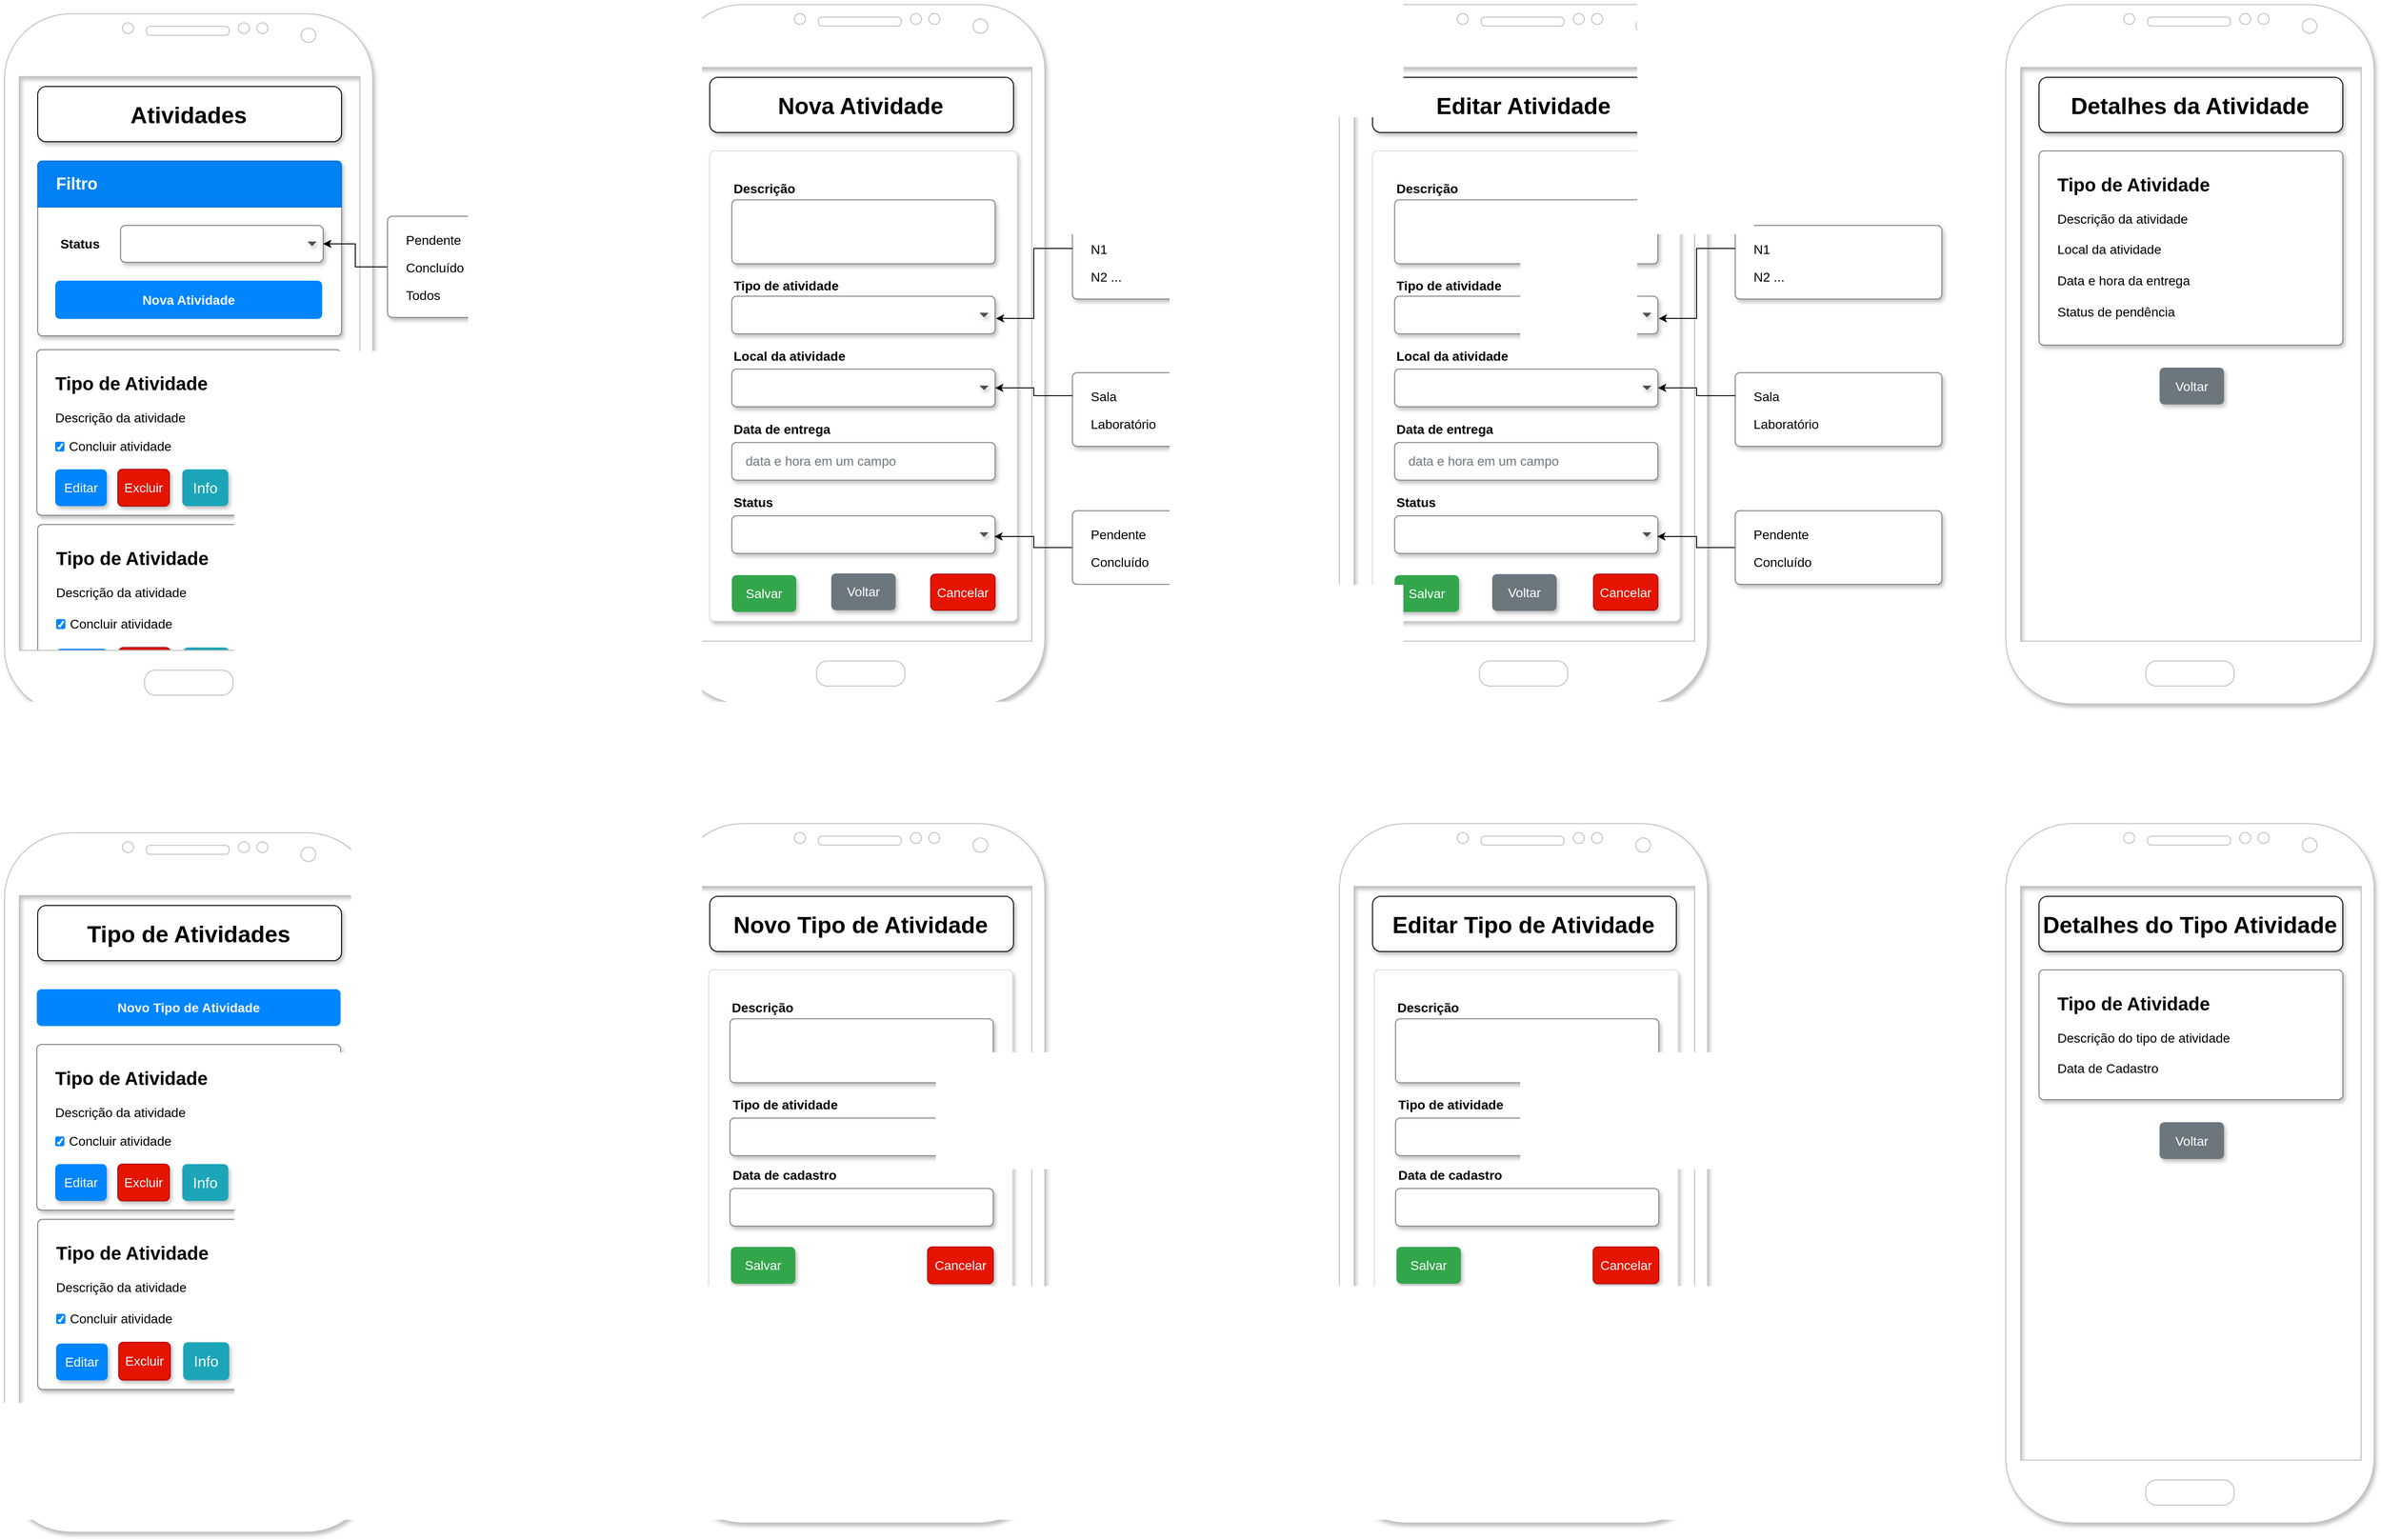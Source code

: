<mxfile version="16.5.1" type="device"><diagram id="JIfh4CnBIYon5WUxeU_t" name="Página-1"><mxGraphModel dx="3718" dy="1902" grid="1" gridSize="10" guides="1" tooltips="1" connect="1" arrows="1" fold="1" page="1" pageScale="1" pageWidth="827" pageHeight="1169" math="0" shadow="0"><root><mxCell id="0"/><mxCell id="1" parent="0"/><mxCell id="iUREG2zEV_E2vtgJ_1T6-42" value="" style="rounded=1;whiteSpace=wrap;html=1;shadow=1;fontSize=18;" parent="1" vertex="1"><mxGeometry x="106" y="119" width="330" height="60" as="geometry"/></mxCell><mxCell id="iUREG2zEV_E2vtgJ_1T6-35" value="&lt;span style=&quot;font-size: 20px&quot;&gt;&lt;b&gt;Tipo de Atividade&lt;/b&gt;&lt;/span&gt;&lt;br style=&quot;font-size: 14px&quot;&gt;&lt;br style=&quot;font-size: 14px&quot;&gt;Descrição da atividade" style="html=1;shadow=1;dashed=0;shape=mxgraph.bootstrap.rrect;rSize=5;strokeColor=#808080;html=1;whiteSpace=wrap;fillColor=#FFFFFF;fontColor=#000000;align=left;verticalAlign=top;spacing=20;fontSize=14;" parent="1" vertex="1"><mxGeometry x="106" y="595" width="330" height="185" as="geometry"/></mxCell><mxCell id="iUREG2zEV_E2vtgJ_1T6-36" value="Editar" style="html=1;shadow=1;dashed=0;shape=mxgraph.bootstrap.rrect;rSize=5;perimeter=none;whiteSpace=wrap;fillColor=#0085FC;strokeColor=none;fontColor=#ffffff;resizeWidth=1;fontSize=14;" parent="iUREG2zEV_E2vtgJ_1T6-35" vertex="1"><mxGeometry y="1" width="56" height="40" relative="1" as="geometry"><mxPoint x="20" y="-50" as="offset"/></mxGeometry></mxCell><mxCell id="iUREG2zEV_E2vtgJ_1T6-37" value="Concluir atividade" style="html=1;shadow=0;dashed=0;shape=mxgraph.bootstrap.checkbox2;labelPosition=right;verticalLabelPosition=middle;align=left;verticalAlign=middle;gradientColor=#DEDEDE;fillColor=#EDEDED;checked=1;spacing=5;checkedFill=#0085FC;checkedStroke=#ffffff;sketch=0;fontSize=14;" parent="iUREG2zEV_E2vtgJ_1T6-35" vertex="1"><mxGeometry x="20" y="102.781" width="10" height="10.882" as="geometry"/></mxCell><mxCell id="iUREG2zEV_E2vtgJ_1T6-38" value="Excluir" style="html=1;shadow=1;dashed=0;shape=mxgraph.bootstrap.rrect;rSize=5;perimeter=none;whiteSpace=wrap;fillColor=#e51400;strokeColor=#B20000;resizeWidth=1;fontSize=14;fontColor=#ffffff;" parent="iUREG2zEV_E2vtgJ_1T6-35" vertex="1"><mxGeometry x="88" y="133.611" width="56" height="41.111" as="geometry"/></mxCell><mxCell id="iUREG2zEV_E2vtgJ_1T6-39" value="Info" style="html=1;shadow=1;dashed=0;shape=mxgraph.bootstrap.rrect;rSize=5;strokeColor=none;strokeWidth=1;fillColor=#1CA5B8;fontColor=#FFFFFF;whiteSpace=wrap;align=center;verticalAlign=middle;spacingLeft=0;fontStyle=0;fontSize=16;spacing=5;" parent="iUREG2zEV_E2vtgJ_1T6-35" vertex="1"><mxGeometry x="158" y="133.611" width="50" height="41.111" as="geometry"/></mxCell><mxCell id="Kk3AmczlIJgxQK0yhPfG-15" value="Atividades" style="text;html=1;strokeColor=none;fillColor=none;align=center;verticalAlign=middle;whiteSpace=wrap;rounded=0;fontSize=25;fontStyle=1;shadow=0;" parent="1" vertex="1"><mxGeometry x="105" y="109" width="330" height="80" as="geometry"/></mxCell><mxCell id="Kk3AmczlIJgxQK0yhPfG-1" value="" style="verticalLabelPosition=bottom;verticalAlign=top;html=1;shadow=1;dashed=0;strokeWidth=1;shape=mxgraph.android.phone2;strokeColor=#c0c0c0;" parent="1" vertex="1"><mxGeometry x="70" y="40" width="400" height="760" as="geometry"/></mxCell><mxCell id="iUREG2zEV_E2vtgJ_1T6-1" value="&lt;span style=&quot;font-size: 20px&quot;&gt;&lt;b&gt;Tipo de Atividade&lt;/b&gt;&lt;/span&gt;&lt;br style=&quot;font-size: 14px&quot;&gt;&lt;br style=&quot;font-size: 14px&quot;&gt;Descrição da atividade" style="html=1;shadow=1;dashed=0;shape=mxgraph.bootstrap.rrect;rSize=5;strokeColor=#808080;html=1;whiteSpace=wrap;fillColor=#FFFFFF;fontColor=#000000;align=left;verticalAlign=top;spacing=20;fontSize=14;strokeWidth=1;" parent="1" vertex="1"><mxGeometry x="105" y="405" width="330" height="180" as="geometry"/></mxCell><mxCell id="iUREG2zEV_E2vtgJ_1T6-2" value="Editar" style="html=1;shadow=1;dashed=0;shape=mxgraph.bootstrap.rrect;rSize=5;perimeter=none;whiteSpace=wrap;fillColor=#0085FC;strokeColor=none;fontColor=#ffffff;resizeWidth=1;fontSize=14;" parent="iUREG2zEV_E2vtgJ_1T6-1" vertex="1"><mxGeometry y="1" width="56" height="40" relative="1" as="geometry"><mxPoint x="20" y="-50" as="offset"/></mxGeometry></mxCell><mxCell id="iUREG2zEV_E2vtgJ_1T6-5" value="Concluir atividade" style="html=1;shadow=0;dashed=0;shape=mxgraph.bootstrap.checkbox2;labelPosition=right;verticalLabelPosition=middle;align=left;verticalAlign=middle;gradientColor=#DEDEDE;fillColor=#EDEDED;checked=1;spacing=5;checkedFill=#0085FC;checkedStroke=#ffffff;sketch=0;fontSize=14;" parent="iUREG2zEV_E2vtgJ_1T6-1" vertex="1"><mxGeometry x="20" y="100.004" width="10" height="10.588" as="geometry"/></mxCell><mxCell id="iUREG2zEV_E2vtgJ_1T6-13" value="Excluir" style="html=1;shadow=1;dashed=0;shape=mxgraph.bootstrap.rrect;rSize=5;perimeter=none;whiteSpace=wrap;fillColor=#e51400;strokeColor=#B20000;resizeWidth=1;fontSize=14;fontColor=#ffffff;" parent="iUREG2zEV_E2vtgJ_1T6-1" vertex="1"><mxGeometry x="88" y="130" width="56" height="40" as="geometry"/></mxCell><mxCell id="iUREG2zEV_E2vtgJ_1T6-18" value="Info" style="html=1;shadow=1;dashed=0;shape=mxgraph.bootstrap.rrect;rSize=5;strokeColor=none;strokeWidth=1;fillColor=#1CA5B8;fontColor=#FFFFFF;whiteSpace=wrap;align=center;verticalAlign=middle;spacingLeft=0;fontStyle=0;fontSize=16;spacing=5;" parent="iUREG2zEV_E2vtgJ_1T6-1" vertex="1"><mxGeometry x="158" y="130" width="50" height="40" as="geometry"/></mxCell><mxCell id="iUREG2zEV_E2vtgJ_1T6-19" value="" style="html=1;shadow=1;dashed=0;shape=mxgraph.bootstrap.rrect;rSize=5;html=1;whiteSpace=wrap;verticalAlign=bottom;align=left;spacing=20;spacingBottom=0;fontSize=14;strokeColor=#808080;" parent="1" vertex="1"><mxGeometry x="106" y="200" width="330" height="190" as="geometry"/></mxCell><mxCell id="iUREG2zEV_E2vtgJ_1T6-20" value="Filtro" style="html=1;shadow=0;dashed=0;shape=mxgraph.bootstrap.topButton;rSize=5;perimeter=none;whiteSpace=wrap;fillColor=#0081F4;strokeColor=#0071D5;fontColor=#ffffff;resizeWidth=1;fontSize=18;align=left;spacing=20;fontStyle=1" parent="iUREG2zEV_E2vtgJ_1T6-19" vertex="1"><mxGeometry width="330" height="50" relative="1" as="geometry"/></mxCell><mxCell id="iUREG2zEV_E2vtgJ_1T6-29" value="Status" style="text;html=1;strokeColor=none;fillColor=none;align=center;verticalAlign=middle;whiteSpace=wrap;rounded=0;shadow=1;fontSize=14;fontStyle=1" parent="iUREG2zEV_E2vtgJ_1T6-19" vertex="1"><mxGeometry x="18.999" y="79.825" width="53.514" height="20.357" as="geometry"/></mxCell><mxCell id="iUREG2zEV_E2vtgJ_1T6-30" value="" style="html=1;shadow=1;dashed=0;shape=mxgraph.bootstrap.rrect;rSize=5;strokeColor=#808080;strokeWidth=1;fillColor=#ffffff;fontColor=#777777;whiteSpace=wrap;align=left;verticalAlign=middle;fontStyle=0;fontSize=12;spacing=15;" parent="iUREG2zEV_E2vtgJ_1T6-19" vertex="1"><mxGeometry x="90" y="70" width="220" height="40" as="geometry"/></mxCell><mxCell id="iUREG2zEV_E2vtgJ_1T6-31" value="" style="shape=triangle;direction=south;fillColor=#495057;strokeColor=none;perimeter=none;shadow=1;fontSize=19;" parent="iUREG2zEV_E2vtgJ_1T6-30" vertex="1"><mxGeometry x="1" y="0.5" width="10" height="5" relative="1" as="geometry"><mxPoint x="-17" y="-2.5" as="offset"/></mxGeometry></mxCell><mxCell id="iUREG2zEV_E2vtgJ_1T6-33" value="Nova Atividade" style="html=1;shadow=0;dashed=0;shape=mxgraph.bootstrap.rrect;rSize=5;strokeColor=none;strokeWidth=1;fillColor=#0085FC;fontColor=#FFFFFF;whiteSpace=wrap;align=center;verticalAlign=middle;spacingLeft=0;fontStyle=1;fontSize=14;spacing=5;" parent="iUREG2zEV_E2vtgJ_1T6-19" vertex="1"><mxGeometry x="19" y="130" width="290" height="41.6" as="geometry"/></mxCell><mxCell id="iUREG2zEV_E2vtgJ_1T6-32" style="edgeStyle=orthogonalEdgeStyle;rounded=0;orthogonalLoop=1;jettySize=auto;html=1;fontSize=19;" parent="1" source="iUREG2zEV_E2vtgJ_1T6-23" target="iUREG2zEV_E2vtgJ_1T6-30" edge="1"><mxGeometry relative="1" as="geometry"/></mxCell><mxCell id="iUREG2zEV_E2vtgJ_1T6-23" value="" style="html=1;shadow=1;dashed=0;shape=mxgraph.bootstrap.rrect;rSize=5;fillColor=#ffffff;strokeColor=#808080;fontSize=14;" parent="1" vertex="1"><mxGeometry x="486" y="260" width="224.4" height="110" as="geometry"/></mxCell><mxCell id="iUREG2zEV_E2vtgJ_1T6-24" value="Pendente" style="fillColor=none;strokeColor=none;align=left;spacing=20;fontSize=14;shadow=1;" parent="iUREG2zEV_E2vtgJ_1T6-23" vertex="1"><mxGeometry width="170" height="30" relative="1" as="geometry"><mxPoint y="10" as="offset"/></mxGeometry></mxCell><mxCell id="iUREG2zEV_E2vtgJ_1T6-25" value="Concluído" style="fillColor=none;strokeColor=none;align=left;spacing=20;fontSize=14;shadow=1;" parent="iUREG2zEV_E2vtgJ_1T6-23" vertex="1"><mxGeometry width="170" height="30" relative="1" as="geometry"><mxPoint y="40" as="offset"/></mxGeometry></mxCell><mxCell id="iUREG2zEV_E2vtgJ_1T6-26" value="Todos" style="fillColor=none;strokeColor=none;align=left;spacing=20;fontSize=14;shadow=1;" parent="iUREG2zEV_E2vtgJ_1T6-23" vertex="1"><mxGeometry width="170" height="30" relative="1" as="geometry"><mxPoint y="70" as="offset"/></mxGeometry></mxCell><mxCell id="iUREG2zEV_E2vtgJ_1T6-40" value="" style="line;strokeWidth=2;direction=south;html=1;shadow=1;fontSize=18;" parent="1" vertex="1"><mxGeometry x="442" y="415" width="10" height="305" as="geometry"/></mxCell><mxCell id="iUREG2zEV_E2vtgJ_1T6-43" value="" style="rounded=1;whiteSpace=wrap;html=1;shadow=1;fontSize=18;" parent="1" vertex="1"><mxGeometry x="1556" y="109" width="330" height="60" as="geometry"/></mxCell><mxCell id="iUREG2zEV_E2vtgJ_1T6-49" value="Editar Atividade" style="text;html=1;strokeColor=none;fillColor=none;align=center;verticalAlign=middle;whiteSpace=wrap;rounded=0;fontSize=25;fontStyle=1;shadow=0;" parent="1" vertex="1"><mxGeometry x="1555" y="99" width="330" height="80" as="geometry"/></mxCell><mxCell id="iUREG2zEV_E2vtgJ_1T6-50" value="" style="verticalLabelPosition=bottom;verticalAlign=top;html=1;shadow=1;dashed=0;strokeWidth=1;shape=mxgraph.android.phone2;strokeColor=#c0c0c0;" parent="1" vertex="1"><mxGeometry x="1520" y="30" width="400" height="760" as="geometry"/></mxCell><mxCell id="iUREG2zEV_E2vtgJ_1T6-51" value="" style="html=1;shadow=1;dashed=0;shape=mxgraph.bootstrap.rrect;rSize=5;strokeColor=#DFDFDF;html=1;whiteSpace=wrap;fillColor=#FFFFFF;fontColor=#000000;align=left;verticalAlign=top;spacing=20;fontSize=14;strokeWidth=1;" parent="1" vertex="1"><mxGeometry x="1556" y="189" width="334" height="511" as="geometry"/></mxCell><mxCell id="iUREG2zEV_E2vtgJ_1T6-52" value="Salvar" style="html=1;shadow=1;dashed=0;shape=mxgraph.bootstrap.rrect;rSize=5;perimeter=none;whiteSpace=wrap;fillColor=#33A64C;strokeColor=none;fontColor=#ffffff;resizeWidth=1;fontSize=14;" parent="iUREG2zEV_E2vtgJ_1T6-51" vertex="1"><mxGeometry y="1" width="70" height="40" relative="1" as="geometry"><mxPoint x="24" y="-50" as="offset"/></mxGeometry></mxCell><mxCell id="iUREG2zEV_E2vtgJ_1T6-68" value="Cancelar" style="html=1;shadow=1;dashed=0;shape=mxgraph.bootstrap.rrect;rSize=5;perimeter=none;whiteSpace=wrap;fillColor=#e51400;strokeColor=#B20000;resizeWidth=1;fontSize=14;fontColor=#ffffff;aspect=fixed;" parent="iUREG2zEV_E2vtgJ_1T6-51" vertex="1"><mxGeometry x="240" y="459.9" width="70" height="39.232" as="geometry"/></mxCell><mxCell id="iUREG2zEV_E2vtgJ_1T6-69" value="Descrição" style="fillColor=none;strokeColor=none;align=left;fontSize=14;shadow=1;fontStyle=1" parent="iUREG2zEV_E2vtgJ_1T6-51" vertex="1"><mxGeometry x="24" y="24.528" width="100" height="30.66" as="geometry"/></mxCell><mxCell id="iUREG2zEV_E2vtgJ_1T6-102" value="" style="html=1;shadow=1;dashed=0;shape=mxgraph.bootstrap.rrect;rSize=5;fillColor=default;strokeColor=#808080;align=left;spacing=15;fontSize=14;fontColor=#6C767D;" parent="iUREG2zEV_E2vtgJ_1T6-51" vertex="1"><mxGeometry x="24" y="53.144" width="286" height="69.496" as="geometry"/></mxCell><mxCell id="iUREG2zEV_E2vtgJ_1T6-103" value="Tipo de atividade" style="fillColor=none;strokeColor=none;align=left;fontSize=14;shadow=1;fontStyle=1" parent="iUREG2zEV_E2vtgJ_1T6-51" vertex="1"><mxGeometry x="24" y="130.305" width="100" height="30.66" as="geometry"/></mxCell><mxCell id="iUREG2zEV_E2vtgJ_1T6-105" value="" style="html=1;shadow=1;dashed=0;shape=mxgraph.bootstrap.rrect;rSize=5;strokeColor=#808080;strokeWidth=1;fillColor=#ffffff;fontColor=#777777;whiteSpace=wrap;align=left;verticalAlign=middle;fontStyle=0;fontSize=12;spacing=15;" parent="iUREG2zEV_E2vtgJ_1T6-51" vertex="1"><mxGeometry x="24" y="157.899" width="286" height="40.88" as="geometry"/></mxCell><mxCell id="iUREG2zEV_E2vtgJ_1T6-106" value="" style="shape=triangle;direction=south;fillColor=#495057;strokeColor=none;perimeter=none;shadow=1;fontSize=19;" parent="iUREG2zEV_E2vtgJ_1T6-105" vertex="1"><mxGeometry x="1" y="0.5" width="10" height="5" relative="1" as="geometry"><mxPoint x="-17" y="-2.5" as="offset"/></mxGeometry></mxCell><mxCell id="iUREG2zEV_E2vtgJ_1T6-107" value="Local da atividade" style="fillColor=none;strokeColor=none;align=left;fontSize=14;shadow=1;fontStyle=1" parent="iUREG2zEV_E2vtgJ_1T6-51" vertex="1"><mxGeometry x="24" y="206.444" width="100" height="30.66" as="geometry"/></mxCell><mxCell id="iUREG2zEV_E2vtgJ_1T6-108" value="" style="html=1;shadow=1;dashed=0;shape=mxgraph.bootstrap.rrect;rSize=5;strokeColor=#808080;strokeWidth=1;fillColor=#ffffff;fontColor=#777777;whiteSpace=wrap;align=left;verticalAlign=middle;fontStyle=0;fontSize=12;spacing=15;" parent="iUREG2zEV_E2vtgJ_1T6-51" vertex="1"><mxGeometry x="24" y="237.104" width="286" height="40.88" as="geometry"/></mxCell><mxCell id="iUREG2zEV_E2vtgJ_1T6-109" value="" style="shape=triangle;direction=south;fillColor=#495057;strokeColor=none;perimeter=none;shadow=1;fontSize=19;" parent="iUREG2zEV_E2vtgJ_1T6-108" vertex="1"><mxGeometry x="1" y="0.5" width="10" height="5" relative="1" as="geometry"><mxPoint x="-17" y="-2.5" as="offset"/></mxGeometry></mxCell><mxCell id="iUREG2zEV_E2vtgJ_1T6-110" value="Data de entrega" style="fillColor=none;strokeColor=none;align=left;fontSize=14;shadow=1;fontStyle=1" parent="iUREG2zEV_E2vtgJ_1T6-51" vertex="1"><mxGeometry x="24" y="286.16" width="100" height="30.66" as="geometry"/></mxCell><mxCell id="iUREG2zEV_E2vtgJ_1T6-77" value="data e hora em um campo" style="html=1;shadow=1;dashed=0;shape=mxgraph.bootstrap.rrect;rSize=5;fillColor=#ffffff;strokeColor=#808080;align=left;spacing=15;fontSize=14;fontColor=#6C767D;" parent="iUREG2zEV_E2vtgJ_1T6-51" vertex="1"><mxGeometry x="24" y="316.82" width="286" height="40.88" as="geometry"/></mxCell><mxCell id="iUREG2zEV_E2vtgJ_1T6-111" value="Status" style="fillColor=none;strokeColor=none;align=left;fontSize=14;shadow=1;fontStyle=1" parent="iUREG2zEV_E2vtgJ_1T6-51" vertex="1"><mxGeometry x="24" y="365.876" width="100" height="30.66" as="geometry"/></mxCell><mxCell id="iUREG2zEV_E2vtgJ_1T6-112" value="" style="html=1;shadow=1;dashed=0;shape=mxgraph.bootstrap.rrect;rSize=5;strokeColor=#808080;strokeWidth=1;fillColor=#ffffff;fontColor=#777777;whiteSpace=wrap;align=left;verticalAlign=middle;fontStyle=0;fontSize=12;spacing=15;" parent="iUREG2zEV_E2vtgJ_1T6-51" vertex="1"><mxGeometry x="24" y="396.536" width="286" height="40.88" as="geometry"/></mxCell><mxCell id="iUREG2zEV_E2vtgJ_1T6-113" value="" style="shape=triangle;direction=south;fillColor=#495057;strokeColor=none;perimeter=none;shadow=1;fontSize=19;" parent="iUREG2zEV_E2vtgJ_1T6-112" vertex="1"><mxGeometry x="1" y="0.5" width="10" height="5" relative="1" as="geometry"><mxPoint x="-17" y="-2.5" as="offset"/></mxGeometry></mxCell><mxCell id="iUREG2zEV_E2vtgJ_1T6-231" value="Voltar" style="html=1;shadow=1;dashed=0;shape=mxgraph.bootstrap.rrect;rSize=5;perimeter=none;whiteSpace=wrap;fillColor=#6C767D;strokeColor=none;fontColor=#ffffff;resizeWidth=1;fontSize=14;" parent="iUREG2zEV_E2vtgJ_1T6-51" vertex="1"><mxGeometry x="130" y="459.9" width="70" height="40" as="geometry"/></mxCell><mxCell id="iUREG2zEV_E2vtgJ_1T6-119" style="edgeStyle=orthogonalEdgeStyle;rounded=0;orthogonalLoop=1;jettySize=auto;html=1;entryX=0.997;entryY=0.55;entryDx=0;entryDy=0;entryPerimeter=0;fontSize=25;" parent="1" source="iUREG2zEV_E2vtgJ_1T6-114" target="iUREG2zEV_E2vtgJ_1T6-112" edge="1"><mxGeometry relative="1" as="geometry"/></mxCell><mxCell id="iUREG2zEV_E2vtgJ_1T6-114" value="" style="html=1;shadow=1;dashed=0;shape=mxgraph.bootstrap.rrect;rSize=5;fillColor=#ffffff;strokeColor=#808080;fontSize=14;" parent="1" vertex="1"><mxGeometry x="1950" y="580" width="224.4" height="80" as="geometry"/></mxCell><mxCell id="iUREG2zEV_E2vtgJ_1T6-115" value="Pendente" style="fillColor=none;strokeColor=none;align=left;spacing=20;fontSize=14;shadow=1;" parent="iUREG2zEV_E2vtgJ_1T6-114" vertex="1"><mxGeometry width="170" height="30" relative="1" as="geometry"><mxPoint y="10" as="offset"/></mxGeometry></mxCell><mxCell id="iUREG2zEV_E2vtgJ_1T6-116" value="Concluído" style="fillColor=none;strokeColor=none;align=left;spacing=20;fontSize=14;shadow=1;" parent="iUREG2zEV_E2vtgJ_1T6-114" vertex="1"><mxGeometry width="170" height="30" relative="1" as="geometry"><mxPoint y="40" as="offset"/></mxGeometry></mxCell><mxCell id="iUREG2zEV_E2vtgJ_1T6-120" value="" style="html=1;shadow=1;dashed=0;shape=mxgraph.bootstrap.rrect;rSize=5;fillColor=#ffffff;strokeColor=#808080;fontSize=14;" parent="1" vertex="1"><mxGeometry x="1950" y="430" width="224.4" height="80" as="geometry"/></mxCell><mxCell id="iUREG2zEV_E2vtgJ_1T6-121" value="Sala" style="fillColor=none;strokeColor=none;align=left;spacing=20;fontSize=14;shadow=1;" parent="iUREG2zEV_E2vtgJ_1T6-120" vertex="1"><mxGeometry width="170" height="30" relative="1" as="geometry"><mxPoint y="10" as="offset"/></mxGeometry></mxCell><mxCell id="iUREG2zEV_E2vtgJ_1T6-122" value="Laboratório" style="fillColor=none;strokeColor=none;align=left;spacing=20;fontSize=14;shadow=1;" parent="iUREG2zEV_E2vtgJ_1T6-120" vertex="1"><mxGeometry width="170" height="30" relative="1" as="geometry"><mxPoint y="40" as="offset"/></mxGeometry></mxCell><mxCell id="iUREG2zEV_E2vtgJ_1T6-123" style="edgeStyle=orthogonalEdgeStyle;rounded=0;orthogonalLoop=1;jettySize=auto;html=1;fontSize=25;" parent="iUREG2zEV_E2vtgJ_1T6-120" source="iUREG2zEV_E2vtgJ_1T6-121" target="iUREG2zEV_E2vtgJ_1T6-108" edge="1"><mxGeometry relative="1" as="geometry"/></mxCell><mxCell id="iUREG2zEV_E2vtgJ_1T6-124" value="" style="html=1;shadow=1;dashed=0;shape=mxgraph.bootstrap.rrect;rSize=5;fillColor=#ffffff;strokeColor=#808080;fontSize=14;" parent="1" vertex="1"><mxGeometry x="1950" y="270" width="224.4" height="80" as="geometry"/></mxCell><mxCell id="iUREG2zEV_E2vtgJ_1T6-125" value="N1" style="fillColor=none;strokeColor=none;align=left;spacing=20;fontSize=14;shadow=1;" parent="iUREG2zEV_E2vtgJ_1T6-124" vertex="1"><mxGeometry width="170" height="30" relative="1" as="geometry"><mxPoint y="10" as="offset"/></mxGeometry></mxCell><mxCell id="iUREG2zEV_E2vtgJ_1T6-126" value="N2 ..." style="fillColor=none;strokeColor=none;align=left;spacing=20;fontSize=14;shadow=1;" parent="iUREG2zEV_E2vtgJ_1T6-124" vertex="1"><mxGeometry width="170" height="30" relative="1" as="geometry"><mxPoint y="40" as="offset"/></mxGeometry></mxCell><mxCell id="iUREG2zEV_E2vtgJ_1T6-127" style="edgeStyle=orthogonalEdgeStyle;rounded=0;orthogonalLoop=1;jettySize=auto;html=1;entryX=1.003;entryY=0.59;entryDx=0;entryDy=0;entryPerimeter=0;fontSize=25;" parent="iUREG2zEV_E2vtgJ_1T6-124" source="iUREG2zEV_E2vtgJ_1T6-125" target="iUREG2zEV_E2vtgJ_1T6-105" edge="1"><mxGeometry relative="1" as="geometry"/></mxCell><mxCell id="iUREG2zEV_E2vtgJ_1T6-128" value="" style="rounded=1;whiteSpace=wrap;html=1;shadow=1;fontSize=18;" parent="1" vertex="1"><mxGeometry x="2280" y="109" width="330" height="60" as="geometry"/></mxCell><mxCell id="iUREG2zEV_E2vtgJ_1T6-129" value="Detalhes da Atividade" style="text;html=1;strokeColor=none;fillColor=none;align=center;verticalAlign=middle;whiteSpace=wrap;rounded=0;fontSize=25;fontStyle=1;shadow=0;" parent="1" vertex="1"><mxGeometry x="2279" y="99" width="330" height="80" as="geometry"/></mxCell><mxCell id="iUREG2zEV_E2vtgJ_1T6-130" value="" style="verticalLabelPosition=bottom;verticalAlign=top;html=1;shadow=1;dashed=0;strokeWidth=1;shape=mxgraph.android.phone2;strokeColor=#c0c0c0;" parent="1" vertex="1"><mxGeometry x="2244" y="30" width="400" height="760" as="geometry"/></mxCell><mxCell id="iUREG2zEV_E2vtgJ_1T6-161" value="Voltar" style="html=1;shadow=1;dashed=0;shape=mxgraph.bootstrap.rrect;rSize=5;perimeter=none;whiteSpace=wrap;fillColor=#6C767D;strokeColor=none;fontColor=#ffffff;resizeWidth=1;fontSize=14;" parent="1" vertex="1"><mxGeometry x="2411" y="424.5" width="70" height="40" as="geometry"/></mxCell><mxCell id="iUREG2zEV_E2vtgJ_1T6-162" value="&lt;span style=&quot;font-size: 20px&quot;&gt;&lt;b&gt;Tipo de Atividade&lt;/b&gt;&lt;/span&gt;&lt;br style=&quot;font-size: 14px&quot;&gt;&lt;br style=&quot;font-size: 14px&quot;&gt;Descrição da atividade&lt;br&gt;&lt;br&gt;Local da atividade&lt;br&gt;&lt;br&gt;Data e hora da entrega&lt;br&gt;&lt;br&gt;Status de pendência" style="html=1;shadow=1;dashed=0;shape=mxgraph.bootstrap.rrect;rSize=5;strokeColor=#808080;html=1;whiteSpace=wrap;fillColor=#FFFFFF;fontColor=#000000;align=left;verticalAlign=top;spacing=20;fontSize=14;strokeWidth=1;" parent="1" vertex="1"><mxGeometry x="2280" y="189" width="330" height="211" as="geometry"/></mxCell><mxCell id="iUREG2zEV_E2vtgJ_1T6-200" value="" style="rounded=1;whiteSpace=wrap;html=1;shadow=1;fontSize=18;" parent="1" vertex="1"><mxGeometry x="836" y="109" width="330" height="60" as="geometry"/></mxCell><mxCell id="iUREG2zEV_E2vtgJ_1T6-201" value="Nova Atividade" style="text;html=1;strokeColor=none;fillColor=none;align=center;verticalAlign=middle;whiteSpace=wrap;rounded=0;fontSize=25;fontStyle=1;shadow=0;" parent="1" vertex="1"><mxGeometry x="835" y="99" width="330" height="80" as="geometry"/></mxCell><mxCell id="iUREG2zEV_E2vtgJ_1T6-202" value="" style="verticalLabelPosition=bottom;verticalAlign=top;html=1;shadow=1;dashed=0;strokeWidth=1;shape=mxgraph.android.phone2;strokeColor=#c0c0c0;" parent="1" vertex="1"><mxGeometry x="800" y="30" width="400" height="760" as="geometry"/></mxCell><mxCell id="iUREG2zEV_E2vtgJ_1T6-203" value="" style="html=1;shadow=1;dashed=0;shape=mxgraph.bootstrap.rrect;rSize=5;strokeColor=#DFDFDF;html=1;whiteSpace=wrap;fillColor=#FFFFFF;fontColor=#000000;align=left;verticalAlign=top;spacing=20;fontSize=14;strokeWidth=1;" parent="1" vertex="1"><mxGeometry x="836" y="189" width="334" height="511" as="geometry"/></mxCell><mxCell id="iUREG2zEV_E2vtgJ_1T6-204" value="Salvar" style="html=1;shadow=1;dashed=0;shape=mxgraph.bootstrap.rrect;rSize=5;perimeter=none;whiteSpace=wrap;fillColor=#33A64C;strokeColor=none;fontColor=#ffffff;resizeWidth=1;fontSize=14;" parent="iUREG2zEV_E2vtgJ_1T6-203" vertex="1"><mxGeometry y="1" width="70" height="40" relative="1" as="geometry"><mxPoint x="24" y="-50" as="offset"/></mxGeometry></mxCell><mxCell id="iUREG2zEV_E2vtgJ_1T6-205" value="Cancelar" style="html=1;shadow=1;dashed=0;shape=mxgraph.bootstrap.rrect;rSize=5;perimeter=none;whiteSpace=wrap;fillColor=#e51400;strokeColor=#B20000;resizeWidth=1;fontSize=14;fontColor=#ffffff;aspect=fixed;" parent="iUREG2zEV_E2vtgJ_1T6-203" vertex="1"><mxGeometry x="240" y="459.9" width="70" height="39.232" as="geometry"/></mxCell><mxCell id="iUREG2zEV_E2vtgJ_1T6-206" value="Descrição" style="fillColor=none;strokeColor=none;align=left;fontSize=14;shadow=1;fontStyle=1" parent="iUREG2zEV_E2vtgJ_1T6-203" vertex="1"><mxGeometry x="24" y="24.528" width="100" height="30.66" as="geometry"/></mxCell><mxCell id="iUREG2zEV_E2vtgJ_1T6-207" value="" style="html=1;shadow=1;dashed=0;shape=mxgraph.bootstrap.rrect;rSize=5;fillColor=default;strokeColor=#808080;align=left;spacing=15;fontSize=14;fontColor=#6C767D;" parent="iUREG2zEV_E2vtgJ_1T6-203" vertex="1"><mxGeometry x="24" y="53.144" width="286" height="69.496" as="geometry"/></mxCell><mxCell id="iUREG2zEV_E2vtgJ_1T6-208" value="Tipo de atividade" style="fillColor=none;strokeColor=none;align=left;fontSize=14;shadow=1;fontStyle=1" parent="iUREG2zEV_E2vtgJ_1T6-203" vertex="1"><mxGeometry x="24" y="130.305" width="100" height="30.66" as="geometry"/></mxCell><mxCell id="iUREG2zEV_E2vtgJ_1T6-209" value="" style="html=1;shadow=1;dashed=0;shape=mxgraph.bootstrap.rrect;rSize=5;strokeColor=#808080;strokeWidth=1;fillColor=#ffffff;fontColor=#777777;whiteSpace=wrap;align=left;verticalAlign=middle;fontStyle=0;fontSize=12;spacing=15;" parent="iUREG2zEV_E2vtgJ_1T6-203" vertex="1"><mxGeometry x="24" y="157.899" width="286" height="40.88" as="geometry"/></mxCell><mxCell id="iUREG2zEV_E2vtgJ_1T6-210" value="" style="shape=triangle;direction=south;fillColor=#495057;strokeColor=none;perimeter=none;shadow=1;fontSize=19;" parent="iUREG2zEV_E2vtgJ_1T6-209" vertex="1"><mxGeometry x="1" y="0.5" width="10" height="5" relative="1" as="geometry"><mxPoint x="-17" y="-2.5" as="offset"/></mxGeometry></mxCell><mxCell id="iUREG2zEV_E2vtgJ_1T6-211" value="Local da atividade" style="fillColor=none;strokeColor=none;align=left;fontSize=14;shadow=1;fontStyle=1" parent="iUREG2zEV_E2vtgJ_1T6-203" vertex="1"><mxGeometry x="24" y="206.444" width="100" height="30.66" as="geometry"/></mxCell><mxCell id="iUREG2zEV_E2vtgJ_1T6-212" value="" style="html=1;shadow=1;dashed=0;shape=mxgraph.bootstrap.rrect;rSize=5;strokeColor=#808080;strokeWidth=1;fillColor=#ffffff;fontColor=#777777;whiteSpace=wrap;align=left;verticalAlign=middle;fontStyle=0;fontSize=12;spacing=15;" parent="iUREG2zEV_E2vtgJ_1T6-203" vertex="1"><mxGeometry x="24" y="237.104" width="286" height="40.88" as="geometry"/></mxCell><mxCell id="iUREG2zEV_E2vtgJ_1T6-213" value="" style="shape=triangle;direction=south;fillColor=#495057;strokeColor=none;perimeter=none;shadow=1;fontSize=19;" parent="iUREG2zEV_E2vtgJ_1T6-212" vertex="1"><mxGeometry x="1" y="0.5" width="10" height="5" relative="1" as="geometry"><mxPoint x="-17" y="-2.5" as="offset"/></mxGeometry></mxCell><mxCell id="iUREG2zEV_E2vtgJ_1T6-214" value="Data de entrega" style="fillColor=none;strokeColor=none;align=left;fontSize=14;shadow=1;fontStyle=1" parent="iUREG2zEV_E2vtgJ_1T6-203" vertex="1"><mxGeometry x="24" y="286.16" width="100" height="30.66" as="geometry"/></mxCell><mxCell id="iUREG2zEV_E2vtgJ_1T6-215" value="data e hora em um campo" style="html=1;shadow=1;dashed=0;shape=mxgraph.bootstrap.rrect;rSize=5;fillColor=#ffffff;strokeColor=#808080;align=left;spacing=15;fontSize=14;fontColor=#6C767D;" parent="iUREG2zEV_E2vtgJ_1T6-203" vertex="1"><mxGeometry x="24" y="316.82" width="286" height="40.88" as="geometry"/></mxCell><mxCell id="iUREG2zEV_E2vtgJ_1T6-216" value="Status" style="fillColor=none;strokeColor=none;align=left;fontSize=14;shadow=1;fontStyle=1" parent="iUREG2zEV_E2vtgJ_1T6-203" vertex="1"><mxGeometry x="24" y="365.876" width="100" height="30.66" as="geometry"/></mxCell><mxCell id="iUREG2zEV_E2vtgJ_1T6-217" value="" style="html=1;shadow=1;dashed=0;shape=mxgraph.bootstrap.rrect;rSize=5;strokeColor=#808080;strokeWidth=1;fillColor=#ffffff;fontColor=#777777;whiteSpace=wrap;align=left;verticalAlign=middle;fontStyle=0;fontSize=12;spacing=15;" parent="iUREG2zEV_E2vtgJ_1T6-203" vertex="1"><mxGeometry x="24" y="396.536" width="286" height="40.88" as="geometry"/></mxCell><mxCell id="iUREG2zEV_E2vtgJ_1T6-218" value="" style="shape=triangle;direction=south;fillColor=#495057;strokeColor=none;perimeter=none;shadow=1;fontSize=19;" parent="iUREG2zEV_E2vtgJ_1T6-217" vertex="1"><mxGeometry x="1" y="0.5" width="10" height="5" relative="1" as="geometry"><mxPoint x="-17" y="-2.5" as="offset"/></mxGeometry></mxCell><mxCell id="iUREG2zEV_E2vtgJ_1T6-232" value="Voltar" style="html=1;shadow=1;dashed=0;shape=mxgraph.bootstrap.rrect;rSize=5;perimeter=none;whiteSpace=wrap;fillColor=#6C767D;strokeColor=none;fontColor=#ffffff;resizeWidth=1;fontSize=14;" parent="iUREG2zEV_E2vtgJ_1T6-203" vertex="1"><mxGeometry x="132" y="459.13" width="70" height="40" as="geometry"/></mxCell><mxCell id="iUREG2zEV_E2vtgJ_1T6-219" style="edgeStyle=orthogonalEdgeStyle;rounded=0;orthogonalLoop=1;jettySize=auto;html=1;entryX=0.997;entryY=0.55;entryDx=0;entryDy=0;entryPerimeter=0;fontSize=25;" parent="1" source="iUREG2zEV_E2vtgJ_1T6-220" target="iUREG2zEV_E2vtgJ_1T6-217" edge="1"><mxGeometry relative="1" as="geometry"/></mxCell><mxCell id="iUREG2zEV_E2vtgJ_1T6-220" value="" style="html=1;shadow=1;dashed=0;shape=mxgraph.bootstrap.rrect;rSize=5;fillColor=#ffffff;strokeColor=#808080;fontSize=14;" parent="1" vertex="1"><mxGeometry x="1230" y="580" width="224.4" height="80" as="geometry"/></mxCell><mxCell id="iUREG2zEV_E2vtgJ_1T6-221" value="Pendente" style="fillColor=none;strokeColor=none;align=left;spacing=20;fontSize=14;shadow=1;" parent="iUREG2zEV_E2vtgJ_1T6-220" vertex="1"><mxGeometry width="170" height="30" relative="1" as="geometry"><mxPoint y="10" as="offset"/></mxGeometry></mxCell><mxCell id="iUREG2zEV_E2vtgJ_1T6-222" value="Concluído" style="fillColor=none;strokeColor=none;align=left;spacing=20;fontSize=14;shadow=1;" parent="iUREG2zEV_E2vtgJ_1T6-220" vertex="1"><mxGeometry width="170" height="30" relative="1" as="geometry"><mxPoint y="40" as="offset"/></mxGeometry></mxCell><mxCell id="iUREG2zEV_E2vtgJ_1T6-223" value="" style="html=1;shadow=1;dashed=0;shape=mxgraph.bootstrap.rrect;rSize=5;fillColor=#ffffff;strokeColor=#808080;fontSize=14;" parent="1" vertex="1"><mxGeometry x="1230" y="430" width="224.4" height="80" as="geometry"/></mxCell><mxCell id="iUREG2zEV_E2vtgJ_1T6-224" value="Sala" style="fillColor=none;strokeColor=none;align=left;spacing=20;fontSize=14;shadow=1;" parent="iUREG2zEV_E2vtgJ_1T6-223" vertex="1"><mxGeometry width="170" height="30" relative="1" as="geometry"><mxPoint y="10" as="offset"/></mxGeometry></mxCell><mxCell id="iUREG2zEV_E2vtgJ_1T6-225" value="Laboratório" style="fillColor=none;strokeColor=none;align=left;spacing=20;fontSize=14;shadow=1;" parent="iUREG2zEV_E2vtgJ_1T6-223" vertex="1"><mxGeometry width="170" height="30" relative="1" as="geometry"><mxPoint y="40" as="offset"/></mxGeometry></mxCell><mxCell id="iUREG2zEV_E2vtgJ_1T6-226" style="edgeStyle=orthogonalEdgeStyle;rounded=0;orthogonalLoop=1;jettySize=auto;html=1;fontSize=25;" parent="1" source="iUREG2zEV_E2vtgJ_1T6-224" target="iUREG2zEV_E2vtgJ_1T6-212" edge="1"><mxGeometry relative="1" as="geometry"/></mxCell><mxCell id="iUREG2zEV_E2vtgJ_1T6-227" value="" style="html=1;shadow=1;dashed=0;shape=mxgraph.bootstrap.rrect;rSize=5;fillColor=#ffffff;strokeColor=#808080;fontSize=14;" parent="1" vertex="1"><mxGeometry x="1230" y="270" width="224.4" height="80" as="geometry"/></mxCell><mxCell id="iUREG2zEV_E2vtgJ_1T6-228" value="N1" style="fillColor=none;strokeColor=none;align=left;spacing=20;fontSize=14;shadow=1;" parent="iUREG2zEV_E2vtgJ_1T6-227" vertex="1"><mxGeometry width="170" height="30" relative="1" as="geometry"><mxPoint y="10" as="offset"/></mxGeometry></mxCell><mxCell id="iUREG2zEV_E2vtgJ_1T6-229" value="N2 ..." style="fillColor=none;strokeColor=none;align=left;spacing=20;fontSize=14;shadow=1;" parent="iUREG2zEV_E2vtgJ_1T6-227" vertex="1"><mxGeometry width="170" height="30" relative="1" as="geometry"><mxPoint y="40" as="offset"/></mxGeometry></mxCell><mxCell id="iUREG2zEV_E2vtgJ_1T6-230" style="edgeStyle=orthogonalEdgeStyle;rounded=0;orthogonalLoop=1;jettySize=auto;html=1;entryX=1.003;entryY=0.59;entryDx=0;entryDy=0;entryPerimeter=0;fontSize=25;" parent="1" source="iUREG2zEV_E2vtgJ_1T6-228" target="iUREG2zEV_E2vtgJ_1T6-209" edge="1"><mxGeometry relative="1" as="geometry"/></mxCell><mxCell id="iUREG2zEV_E2vtgJ_1T6-233" value="" style="rounded=1;whiteSpace=wrap;html=1;shadow=1;fontSize=18;" parent="1" vertex="1"><mxGeometry x="106" y="1009" width="330" height="60" as="geometry"/></mxCell><mxCell id="iUREG2zEV_E2vtgJ_1T6-234" value="&lt;span style=&quot;font-size: 20px&quot;&gt;&lt;b&gt;Tipo de Atividade&lt;/b&gt;&lt;/span&gt;&lt;br style=&quot;font-size: 14px&quot;&gt;&lt;br style=&quot;font-size: 14px&quot;&gt;Descrição da atividade" style="html=1;shadow=1;dashed=0;shape=mxgraph.bootstrap.rrect;rSize=5;strokeColor=#808080;html=1;whiteSpace=wrap;fillColor=#FFFFFF;fontColor=#000000;align=left;verticalAlign=top;spacing=20;fontSize=14;" parent="1" vertex="1"><mxGeometry x="106" y="1350" width="330" height="185" as="geometry"/></mxCell><mxCell id="iUREG2zEV_E2vtgJ_1T6-235" value="Editar" style="html=1;shadow=1;dashed=0;shape=mxgraph.bootstrap.rrect;rSize=5;perimeter=none;whiteSpace=wrap;fillColor=#0085FC;strokeColor=none;fontColor=#ffffff;resizeWidth=1;fontSize=14;" parent="iUREG2zEV_E2vtgJ_1T6-234" vertex="1"><mxGeometry y="1" width="56" height="40" relative="1" as="geometry"><mxPoint x="20" y="-50" as="offset"/></mxGeometry></mxCell><mxCell id="iUREG2zEV_E2vtgJ_1T6-236" value="Concluir atividade" style="html=1;shadow=0;dashed=0;shape=mxgraph.bootstrap.checkbox2;labelPosition=right;verticalLabelPosition=middle;align=left;verticalAlign=middle;gradientColor=#DEDEDE;fillColor=#EDEDED;checked=1;spacing=5;checkedFill=#0085FC;checkedStroke=#ffffff;sketch=0;fontSize=14;" parent="iUREG2zEV_E2vtgJ_1T6-234" vertex="1"><mxGeometry x="20" y="102.781" width="10" height="10.882" as="geometry"/></mxCell><mxCell id="iUREG2zEV_E2vtgJ_1T6-237" value="Excluir" style="html=1;shadow=1;dashed=0;shape=mxgraph.bootstrap.rrect;rSize=5;perimeter=none;whiteSpace=wrap;fillColor=#e51400;strokeColor=#B20000;resizeWidth=1;fontSize=14;fontColor=#ffffff;" parent="iUREG2zEV_E2vtgJ_1T6-234" vertex="1"><mxGeometry x="88" y="133.611" width="56" height="41.111" as="geometry"/></mxCell><mxCell id="iUREG2zEV_E2vtgJ_1T6-238" value="Info" style="html=1;shadow=1;dashed=0;shape=mxgraph.bootstrap.rrect;rSize=5;strokeColor=none;strokeWidth=1;fillColor=#1CA5B8;fontColor=#FFFFFF;whiteSpace=wrap;align=center;verticalAlign=middle;spacingLeft=0;fontStyle=0;fontSize=16;spacing=5;" parent="iUREG2zEV_E2vtgJ_1T6-234" vertex="1"><mxGeometry x="158" y="133.611" width="50" height="41.111" as="geometry"/></mxCell><mxCell id="iUREG2zEV_E2vtgJ_1T6-239" value="Tipo de Atividades" style="text;html=1;strokeColor=none;fillColor=none;align=center;verticalAlign=middle;whiteSpace=wrap;rounded=0;fontSize=25;fontStyle=1;shadow=0;" parent="1" vertex="1"><mxGeometry x="105" y="999" width="330" height="80" as="geometry"/></mxCell><mxCell id="iUREG2zEV_E2vtgJ_1T6-240" value="" style="verticalLabelPosition=bottom;verticalAlign=top;html=1;shadow=1;dashed=0;strokeWidth=1;shape=mxgraph.android.phone2;strokeColor=#c0c0c0;" parent="1" vertex="1"><mxGeometry x="70" y="930" width="400" height="760" as="geometry"/></mxCell><mxCell id="iUREG2zEV_E2vtgJ_1T6-241" value="&lt;span style=&quot;font-size: 20px&quot;&gt;&lt;b&gt;Tipo de Atividade&lt;/b&gt;&lt;/span&gt;&lt;br style=&quot;font-size: 14px&quot;&gt;&lt;br style=&quot;font-size: 14px&quot;&gt;Descrição da atividade" style="html=1;shadow=1;dashed=0;shape=mxgraph.bootstrap.rrect;rSize=5;strokeColor=#808080;html=1;whiteSpace=wrap;fillColor=#FFFFFF;fontColor=#000000;align=left;verticalAlign=top;spacing=20;fontSize=14;strokeWidth=1;" parent="1" vertex="1"><mxGeometry x="105" y="1160" width="330" height="180" as="geometry"/></mxCell><mxCell id="iUREG2zEV_E2vtgJ_1T6-242" value="Editar" style="html=1;shadow=1;dashed=0;shape=mxgraph.bootstrap.rrect;rSize=5;perimeter=none;whiteSpace=wrap;fillColor=#0085FC;strokeColor=none;fontColor=#ffffff;resizeWidth=1;fontSize=14;" parent="iUREG2zEV_E2vtgJ_1T6-241" vertex="1"><mxGeometry y="1" width="56" height="40" relative="1" as="geometry"><mxPoint x="20" y="-50" as="offset"/></mxGeometry></mxCell><mxCell id="iUREG2zEV_E2vtgJ_1T6-243" value="Concluir atividade" style="html=1;shadow=0;dashed=0;shape=mxgraph.bootstrap.checkbox2;labelPosition=right;verticalLabelPosition=middle;align=left;verticalAlign=middle;gradientColor=#DEDEDE;fillColor=#EDEDED;checked=1;spacing=5;checkedFill=#0085FC;checkedStroke=#ffffff;sketch=0;fontSize=14;" parent="iUREG2zEV_E2vtgJ_1T6-241" vertex="1"><mxGeometry x="20" y="100.004" width="10" height="10.588" as="geometry"/></mxCell><mxCell id="iUREG2zEV_E2vtgJ_1T6-244" value="Excluir" style="html=1;shadow=1;dashed=0;shape=mxgraph.bootstrap.rrect;rSize=5;perimeter=none;whiteSpace=wrap;fillColor=#e51400;strokeColor=#B20000;resizeWidth=1;fontSize=14;fontColor=#ffffff;" parent="iUREG2zEV_E2vtgJ_1T6-241" vertex="1"><mxGeometry x="88" y="130" width="56" height="40" as="geometry"/></mxCell><mxCell id="iUREG2zEV_E2vtgJ_1T6-245" value="Info" style="html=1;shadow=1;dashed=0;shape=mxgraph.bootstrap.rrect;rSize=5;strokeColor=none;strokeWidth=1;fillColor=#1CA5B8;fontColor=#FFFFFF;whiteSpace=wrap;align=center;verticalAlign=middle;spacingLeft=0;fontStyle=0;fontSize=16;spacing=5;" parent="iUREG2zEV_E2vtgJ_1T6-241" vertex="1"><mxGeometry x="158" y="130" width="50" height="40" as="geometry"/></mxCell><mxCell id="iUREG2zEV_E2vtgJ_1T6-258" value="" style="rounded=1;whiteSpace=wrap;html=1;shadow=1;fontSize=18;" parent="1" vertex="1"><mxGeometry x="1556" y="999" width="330" height="60" as="geometry"/></mxCell><mxCell id="iUREG2zEV_E2vtgJ_1T6-259" value="Editar Tipo de Atividade" style="text;html=1;strokeColor=none;fillColor=none;align=center;verticalAlign=middle;whiteSpace=wrap;rounded=0;fontSize=25;fontStyle=1;shadow=0;" parent="1" vertex="1"><mxGeometry x="1555" y="989" width="330" height="80" as="geometry"/></mxCell><mxCell id="iUREG2zEV_E2vtgJ_1T6-260" value="" style="verticalLabelPosition=bottom;verticalAlign=top;html=1;shadow=1;dashed=0;strokeWidth=1;shape=mxgraph.android.phone2;strokeColor=#c0c0c0;" parent="1" vertex="1"><mxGeometry x="1520" y="920" width="400" height="760" as="geometry"/></mxCell><mxCell id="iUREG2zEV_E2vtgJ_1T6-290" value="" style="rounded=1;whiteSpace=wrap;html=1;shadow=1;fontSize=18;" parent="1" vertex="1"><mxGeometry x="2280" y="999" width="330" height="60" as="geometry"/></mxCell><mxCell id="iUREG2zEV_E2vtgJ_1T6-291" value="Detalhes do Tipo Atividade" style="text;html=1;strokeColor=none;fillColor=none;align=center;verticalAlign=middle;whiteSpace=wrap;rounded=0;fontSize=25;fontStyle=1;shadow=0;" parent="1" vertex="1"><mxGeometry x="2279" y="989" width="330" height="80" as="geometry"/></mxCell><mxCell id="iUREG2zEV_E2vtgJ_1T6-292" value="" style="verticalLabelPosition=bottom;verticalAlign=top;html=1;shadow=1;dashed=0;strokeWidth=1;shape=mxgraph.android.phone2;strokeColor=#c0c0c0;" parent="1" vertex="1"><mxGeometry x="2244" y="920" width="400" height="760" as="geometry"/></mxCell><mxCell id="iUREG2zEV_E2vtgJ_1T6-293" value="Voltar" style="html=1;shadow=1;dashed=0;shape=mxgraph.bootstrap.rrect;rSize=5;perimeter=none;whiteSpace=wrap;fillColor=#6C767D;strokeColor=none;fontColor=#ffffff;resizeWidth=1;fontSize=14;" parent="1" vertex="1"><mxGeometry x="2411" y="1244.5" width="70" height="40" as="geometry"/></mxCell><mxCell id="iUREG2zEV_E2vtgJ_1T6-294" value="&lt;span style=&quot;font-size: 20px&quot;&gt;&lt;b&gt;Tipo de Atividade&lt;/b&gt;&lt;/span&gt;&lt;br style=&quot;font-size: 14px&quot;&gt;&lt;br style=&quot;font-size: 14px&quot;&gt;Descrição do tipo de atividade&lt;br&gt;&lt;br&gt;Data de Cadastro" style="html=1;shadow=1;dashed=0;shape=mxgraph.bootstrap.rrect;rSize=5;strokeColor=#808080;html=1;whiteSpace=wrap;fillColor=#FFFFFF;fontColor=#000000;align=left;verticalAlign=top;spacing=20;fontSize=14;strokeWidth=1;" parent="1" vertex="1"><mxGeometry x="2280" y="1079" width="330" height="141" as="geometry"/></mxCell><mxCell id="iUREG2zEV_E2vtgJ_1T6-295" value="" style="rounded=1;whiteSpace=wrap;html=1;shadow=1;fontSize=18;" parent="1" vertex="1"><mxGeometry x="836" y="999" width="330" height="60" as="geometry"/></mxCell><mxCell id="iUREG2zEV_E2vtgJ_1T6-296" value="Novo Tipo de Atividade" style="text;html=1;strokeColor=none;fillColor=none;align=center;verticalAlign=middle;whiteSpace=wrap;rounded=0;fontSize=25;fontStyle=1;shadow=0;" parent="1" vertex="1"><mxGeometry x="835" y="989" width="330" height="80" as="geometry"/></mxCell><mxCell id="iUREG2zEV_E2vtgJ_1T6-297" value="" style="verticalLabelPosition=bottom;verticalAlign=top;html=1;shadow=1;dashed=0;strokeWidth=1;shape=mxgraph.android.phone2;strokeColor=#c0c0c0;" parent="1" vertex="1"><mxGeometry x="800" y="920" width="400" height="760" as="geometry"/></mxCell><mxCell id="iUREG2zEV_E2vtgJ_1T6-298" value="" style="html=1;shadow=1;dashed=0;shape=mxgraph.bootstrap.rrect;rSize=5;strokeColor=#DFDFDF;html=1;whiteSpace=wrap;fillColor=#FFFFFF;fontColor=#000000;align=left;verticalAlign=top;spacing=20;fontSize=14;strokeWidth=1;connectable=1;recursiveResize=0;resizeHeight=0;resizeWidth=0;resizable=1;" parent="1" vertex="1"><mxGeometry x="835" y="1079" width="330" height="371" as="geometry"/></mxCell><mxCell id="iUREG2zEV_E2vtgJ_1T6-299" value="Salvar" style="html=1;shadow=1;dashed=0;shape=mxgraph.bootstrap.rrect;rSize=5;perimeter=none;whiteSpace=wrap;fillColor=#33A64C;strokeColor=none;fontColor=#ffffff;resizeWidth=1;fontSize=14;" parent="iUREG2zEV_E2vtgJ_1T6-298" vertex="1"><mxGeometry y="1" width="70" height="40" relative="1" as="geometry"><mxPoint x="24" y="-70" as="offset"/></mxGeometry></mxCell><mxCell id="iUREG2zEV_E2vtgJ_1T6-300" value="Cancelar" style="html=1;shadow=1;dashed=0;shape=mxgraph.bootstrap.rrect;rSize=5;perimeter=none;whiteSpace=wrap;fillColor=#e51400;strokeColor=#B20000;resizeWidth=1;fontSize=14;fontColor=#ffffff;aspect=fixed;" parent="iUREG2zEV_E2vtgJ_1T6-298" vertex="1"><mxGeometry x="237.63" y="301.0" width="71.37" height="40" as="geometry"/></mxCell><mxCell id="iUREG2zEV_E2vtgJ_1T6-301" value="Descrição" style="fillColor=none;strokeColor=none;align=left;fontSize=14;shadow=1;fontStyle=1" parent="iUREG2zEV_E2vtgJ_1T6-298" vertex="1"><mxGeometry x="23" y="24.528" width="100" height="30.66" as="geometry"/></mxCell><mxCell id="iUREG2zEV_E2vtgJ_1T6-302" value="" style="html=1;shadow=1;dashed=0;shape=mxgraph.bootstrap.rrect;rSize=5;fillColor=default;strokeColor=#808080;align=left;spacing=15;fontSize=14;fontColor=#6C767D;" parent="iUREG2zEV_E2vtgJ_1T6-298" vertex="1"><mxGeometry x="23" y="53.144" width="286" height="69.496" as="geometry"/></mxCell><mxCell id="iUREG2zEV_E2vtgJ_1T6-303" value="Tipo de atividade" style="fillColor=none;strokeColor=none;align=left;fontSize=14;shadow=1;fontStyle=1" parent="iUREG2zEV_E2vtgJ_1T6-298" vertex="1"><mxGeometry x="24" y="130.305" width="100" height="30.66" as="geometry"/></mxCell><mxCell id="iUREG2zEV_E2vtgJ_1T6-309" value="Data de cadastro" style="fillColor=none;strokeColor=none;align=left;fontSize=14;shadow=1;fontStyle=1" parent="iUREG2zEV_E2vtgJ_1T6-298" vertex="1"><mxGeometry x="24" y="206.78" width="100" height="30.66" as="geometry"/></mxCell><mxCell id="iUREG2zEV_E2vtgJ_1T6-310" value="" style="html=1;shadow=1;dashed=0;shape=mxgraph.bootstrap.rrect;rSize=5;fillColor=#ffffff;strokeColor=#808080;align=left;spacing=15;fontSize=14;fontColor=#6C767D;" parent="iUREG2zEV_E2vtgJ_1T6-298" vertex="1"><mxGeometry x="23" y="237.44" width="286" height="40.88" as="geometry"/></mxCell><mxCell id="iUREG2zEV_E2vtgJ_1T6-337" value="" style="html=1;shadow=1;dashed=0;shape=mxgraph.bootstrap.rrect;rSize=5;fillColor=#ffffff;strokeColor=#808080;align=left;spacing=15;fontSize=14;fontColor=#6C767D;" parent="iUREG2zEV_E2vtgJ_1T6-298" vertex="1"><mxGeometry x="23" y="160.969" width="286" height="40.88" as="geometry"/></mxCell><mxCell id="iUREG2zEV_E2vtgJ_1T6-251" value="Novo Tipo de Atividade" style="html=1;shadow=0;dashed=0;shape=mxgraph.bootstrap.rrect;rSize=5;strokeColor=none;strokeWidth=1;fillColor=#0085FC;fontColor=#FFFFFF;whiteSpace=wrap;align=center;verticalAlign=middle;spacingLeft=0;fontStyle=1;fontSize=14;spacing=5;" parent="1" vertex="1"><mxGeometry x="105" y="1100" width="330" height="40" as="geometry"/></mxCell><mxCell id="iUREG2zEV_E2vtgJ_1T6-338" value="" style="html=1;shadow=1;dashed=0;shape=mxgraph.bootstrap.rrect;rSize=5;strokeColor=#DFDFDF;html=1;whiteSpace=wrap;fillColor=#FFFFFF;fontColor=#000000;align=left;verticalAlign=top;spacing=20;fontSize=14;strokeWidth=1;connectable=1;recursiveResize=0;resizeHeight=0;resizeWidth=0;resizable=1;" parent="1" vertex="1"><mxGeometry x="1558" y="1079" width="330" height="371" as="geometry"/></mxCell><mxCell id="iUREG2zEV_E2vtgJ_1T6-339" value="Salvar" style="html=1;shadow=1;dashed=0;shape=mxgraph.bootstrap.rrect;rSize=5;perimeter=none;whiteSpace=wrap;fillColor=#33A64C;strokeColor=none;fontColor=#ffffff;resizeWidth=1;fontSize=14;" parent="iUREG2zEV_E2vtgJ_1T6-338" vertex="1"><mxGeometry y="1" width="70" height="40" relative="1" as="geometry"><mxPoint x="24" y="-70" as="offset"/></mxGeometry></mxCell><mxCell id="iUREG2zEV_E2vtgJ_1T6-340" value="Cancelar" style="html=1;shadow=1;dashed=0;shape=mxgraph.bootstrap.rrect;rSize=5;perimeter=none;whiteSpace=wrap;fillColor=#e51400;strokeColor=#B20000;resizeWidth=1;fontSize=14;fontColor=#ffffff;aspect=fixed;" parent="iUREG2zEV_E2vtgJ_1T6-338" vertex="1"><mxGeometry x="237.63" y="301.0" width="71.37" height="40" as="geometry"/></mxCell><mxCell id="iUREG2zEV_E2vtgJ_1T6-341" value="Descrição" style="fillColor=none;strokeColor=none;align=left;fontSize=14;shadow=1;fontStyle=1" parent="iUREG2zEV_E2vtgJ_1T6-338" vertex="1"><mxGeometry x="23" y="24.528" width="100" height="30.66" as="geometry"/></mxCell><mxCell id="iUREG2zEV_E2vtgJ_1T6-342" value="" style="html=1;shadow=1;dashed=0;shape=mxgraph.bootstrap.rrect;rSize=5;fillColor=default;strokeColor=#808080;align=left;spacing=15;fontSize=14;fontColor=#6C767D;" parent="iUREG2zEV_E2vtgJ_1T6-338" vertex="1"><mxGeometry x="23" y="53.144" width="286" height="69.496" as="geometry"/></mxCell><mxCell id="iUREG2zEV_E2vtgJ_1T6-343" value="Tipo de atividade" style="fillColor=none;strokeColor=none;align=left;fontSize=14;shadow=1;fontStyle=1" parent="iUREG2zEV_E2vtgJ_1T6-338" vertex="1"><mxGeometry x="24" y="130.305" width="100" height="30.66" as="geometry"/></mxCell><mxCell id="iUREG2zEV_E2vtgJ_1T6-344" value="Data de cadastro" style="fillColor=none;strokeColor=none;align=left;fontSize=14;shadow=1;fontStyle=1" parent="iUREG2zEV_E2vtgJ_1T6-338" vertex="1"><mxGeometry x="24" y="206.78" width="100" height="30.66" as="geometry"/></mxCell><mxCell id="iUREG2zEV_E2vtgJ_1T6-345" value="" style="html=1;shadow=1;dashed=0;shape=mxgraph.bootstrap.rrect;rSize=5;fillColor=#ffffff;strokeColor=#808080;align=left;spacing=15;fontSize=14;fontColor=#6C767D;" parent="iUREG2zEV_E2vtgJ_1T6-338" vertex="1"><mxGeometry x="23" y="237.44" width="286" height="40.88" as="geometry"/></mxCell><mxCell id="iUREG2zEV_E2vtgJ_1T6-347" value="" style="html=1;shadow=1;dashed=0;shape=mxgraph.bootstrap.rrect;rSize=5;fillColor=#ffffff;strokeColor=#808080;align=left;spacing=15;fontSize=14;fontColor=#6C767D;" parent="iUREG2zEV_E2vtgJ_1T6-338" vertex="1"><mxGeometry x="23" y="160.969" width="286" height="40.88" as="geometry"/></mxCell></root></mxGraphModel></diagram></mxfile>